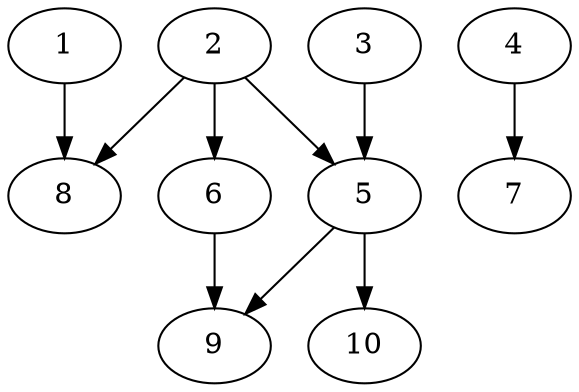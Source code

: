 // DAG automatically generated by daggen at Thu Oct  3 13:58:05 2019
// ./daggen --dot -n 10 --ccr 0.3 --fat 0.5 --regular 0.5 --density 0.6 --mindata 5242880 --maxdata 52428800 
digraph G {
  1 [size="42605227", alpha="0.02", expect_size="12781568"] 
  1 -> 8 [size ="12781568"]
  2 [size="92514987", alpha="0.07", expect_size="27754496"] 
  2 -> 5 [size ="27754496"]
  2 -> 6 [size ="27754496"]
  2 -> 8 [size ="27754496"]
  3 [size="67457707", alpha="0.16", expect_size="20237312"] 
  3 -> 5 [size ="20237312"]
  4 [size="99956053", alpha="0.03", expect_size="29986816"] 
  4 -> 7 [size ="29986816"]
  5 [size="161061547", alpha="0.17", expect_size="48318464"] 
  5 -> 9 [size ="48318464"]
  5 -> 10 [size ="48318464"]
  6 [size="167540053", alpha="0.11", expect_size="50262016"] 
  6 -> 9 [size ="50262016"]
  7 [size="70222507", alpha="0.16", expect_size="21066752"] 
  8 [size="141182293", alpha="0.14", expect_size="42354688"] 
  9 [size="84183040", alpha="0.11", expect_size="25254912"] 
  10 [size="90630827", alpha="0.07", expect_size="27189248"] 
}

